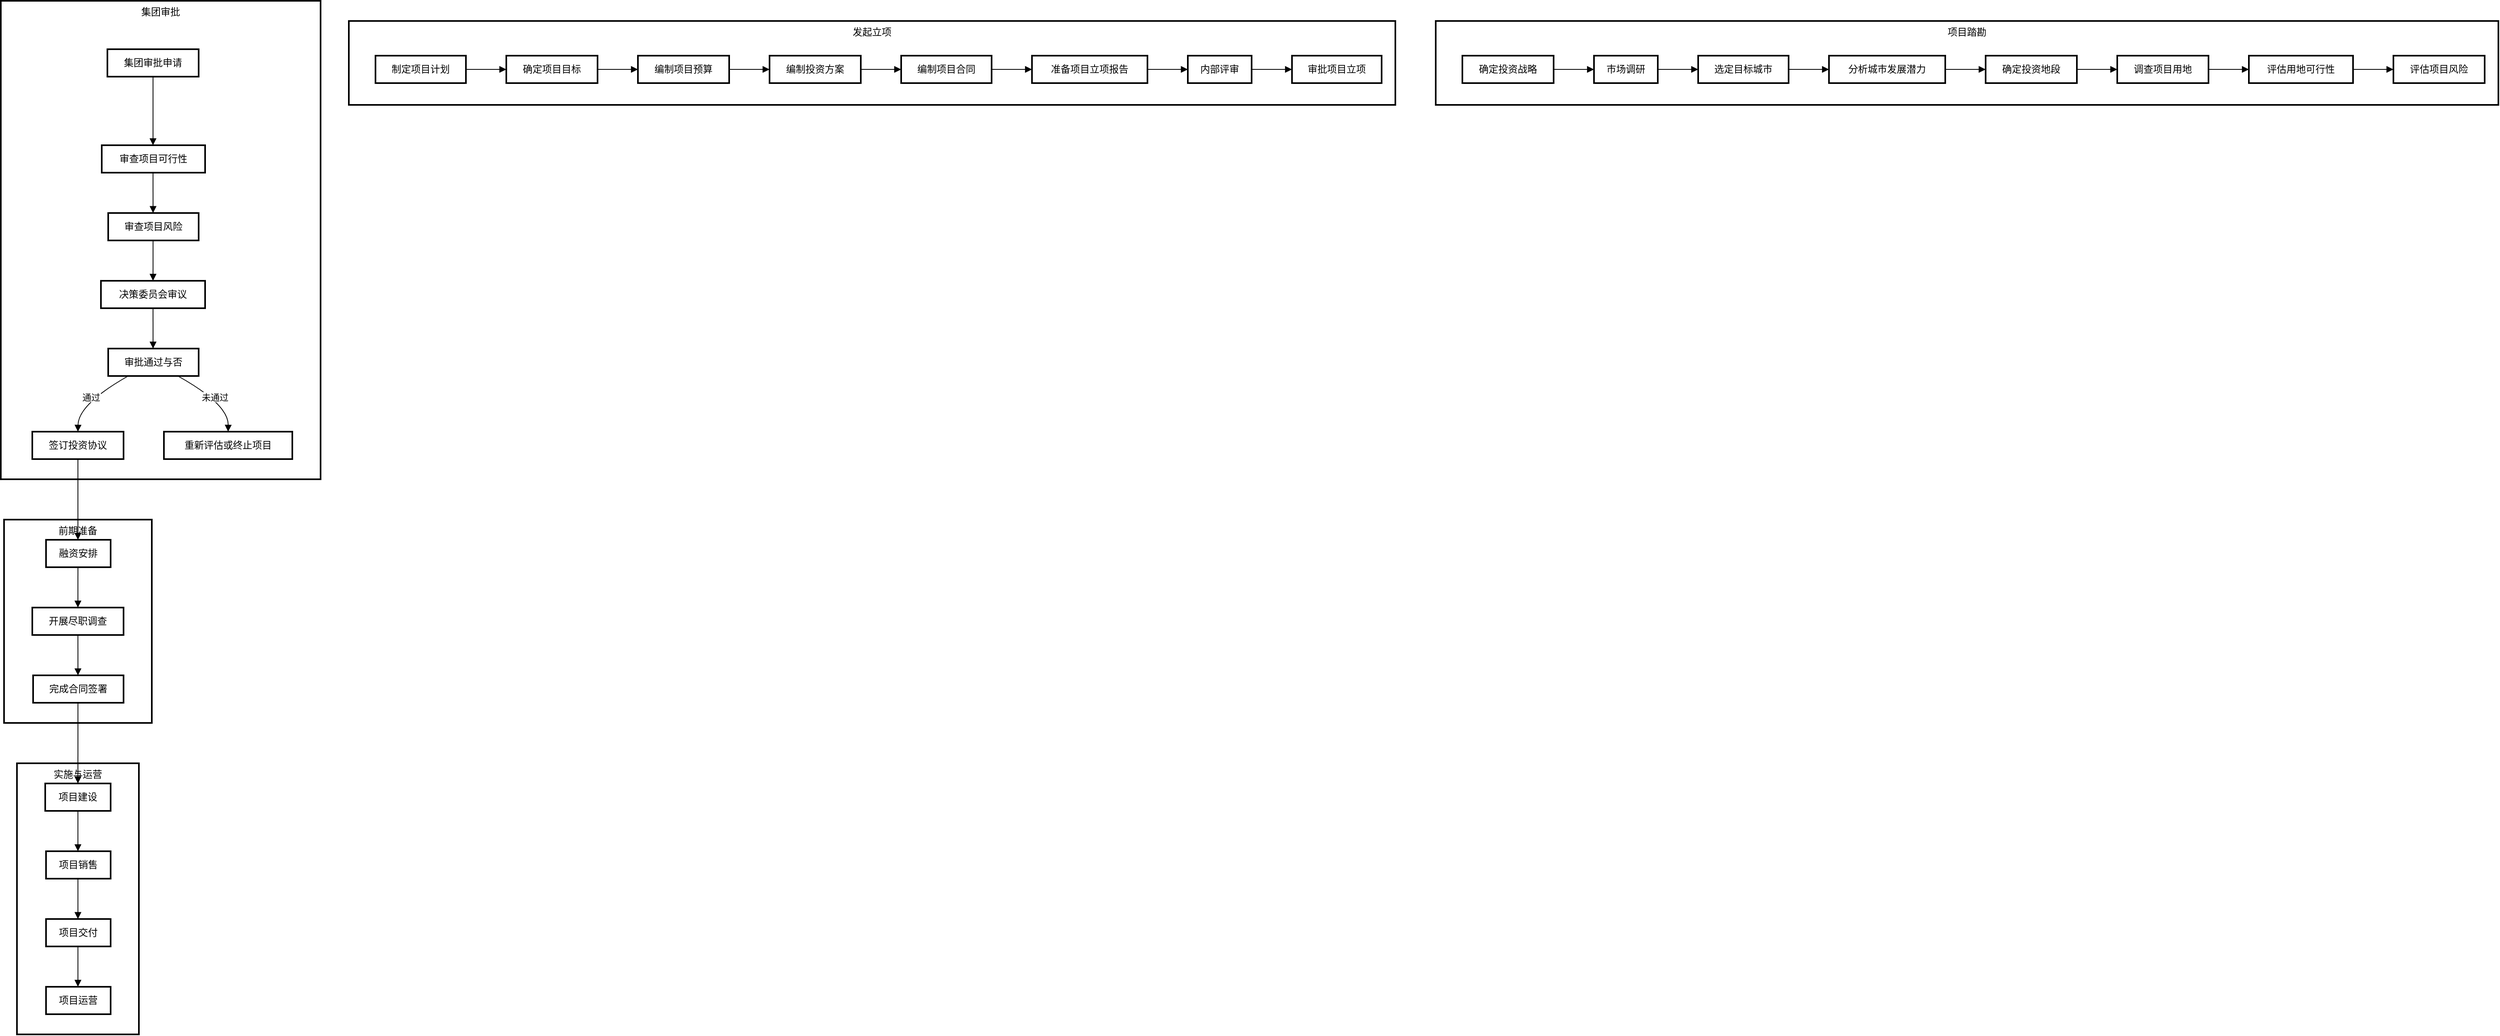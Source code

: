 <mxfile version="21.3.2" type="github">
  <diagram name="第 1 页" id="L1WevF3I_cQHLZeHNhZ9">
    <mxGraphModel dx="2037" dy="1066" grid="1" gridSize="10" guides="1" tooltips="1" connect="1" arrows="1" fold="1" page="1" pageScale="1" pageWidth="827" pageHeight="1169" math="0" shadow="0">
      <root>
        <mxCell id="0" />
        <mxCell id="1" parent="0" />
        <mxCell id="UBRUYtKY9HVl9Kvyujsa-1" value="实施与运营" style="whiteSpace=wrap;strokeWidth=2;verticalAlign=top;" vertex="1" parent="1">
          <mxGeometry x="40" y="965" width="151" height="336" as="geometry" />
        </mxCell>
        <mxCell id="UBRUYtKY9HVl9Kvyujsa-2" value="项目建设" style="whiteSpace=wrap;strokeWidth=2;" vertex="1" parent="1">
          <mxGeometry x="75" y="990" width="81" height="34" as="geometry" />
        </mxCell>
        <mxCell id="UBRUYtKY9HVl9Kvyujsa-3" value="项目销售" style="whiteSpace=wrap;strokeWidth=2;" vertex="1" parent="1">
          <mxGeometry x="76" y="1074" width="80" height="34" as="geometry" />
        </mxCell>
        <mxCell id="UBRUYtKY9HVl9Kvyujsa-4" value="项目交付" style="whiteSpace=wrap;strokeWidth=2;" vertex="1" parent="1">
          <mxGeometry x="76" y="1158" width="80" height="34" as="geometry" />
        </mxCell>
        <mxCell id="UBRUYtKY9HVl9Kvyujsa-5" value="项目运营" style="whiteSpace=wrap;strokeWidth=2;" vertex="1" parent="1">
          <mxGeometry x="76" y="1242" width="80" height="34" as="geometry" />
        </mxCell>
        <mxCell id="UBRUYtKY9HVl9Kvyujsa-6" value="前期准备" style="whiteSpace=wrap;strokeWidth=2;verticalAlign=top;" vertex="1" parent="1">
          <mxGeometry x="24" y="663" width="183" height="252" as="geometry" />
        </mxCell>
        <mxCell id="UBRUYtKY9HVl9Kvyujsa-7" value="融资安排" style="whiteSpace=wrap;strokeWidth=2;" vertex="1" parent="1">
          <mxGeometry x="76" y="688" width="80" height="34" as="geometry" />
        </mxCell>
        <mxCell id="UBRUYtKY9HVl9Kvyujsa-8" value="开展尽职调查" style="whiteSpace=wrap;strokeWidth=2;" vertex="1" parent="1">
          <mxGeometry x="59" y="772" width="113" height="34" as="geometry" />
        </mxCell>
        <mxCell id="UBRUYtKY9HVl9Kvyujsa-9" value="完成合同签署" style="whiteSpace=wrap;strokeWidth=2;" vertex="1" parent="1">
          <mxGeometry x="60" y="856" width="112" height="34" as="geometry" />
        </mxCell>
        <mxCell id="UBRUYtKY9HVl9Kvyujsa-10" value="集团审批" style="whiteSpace=wrap;strokeWidth=2;verticalAlign=top;" vertex="1" parent="1">
          <mxGeometry x="20" y="20" width="396" height="593" as="geometry" />
        </mxCell>
        <mxCell id="UBRUYtKY9HVl9Kvyujsa-11" value="审查项目可行性" style="whiteSpace=wrap;strokeWidth=2;" vertex="1" parent="1">
          <mxGeometry x="145" y="199" width="128" height="34" as="geometry" />
        </mxCell>
        <mxCell id="UBRUYtKY9HVl9Kvyujsa-12" value="集团审批申请" style="whiteSpace=wrap;strokeWidth=2;" vertex="1" parent="1">
          <mxGeometry x="152" y="80" width="113" height="34" as="geometry" />
        </mxCell>
        <mxCell id="UBRUYtKY9HVl9Kvyujsa-13" value="审查项目风险" style="whiteSpace=wrap;strokeWidth=2;" vertex="1" parent="1">
          <mxGeometry x="153" y="283" width="112" height="34" as="geometry" />
        </mxCell>
        <mxCell id="UBRUYtKY9HVl9Kvyujsa-14" value="决策委员会审议" style="whiteSpace=wrap;strokeWidth=2;" vertex="1" parent="1">
          <mxGeometry x="144" y="367" width="129" height="34" as="geometry" />
        </mxCell>
        <mxCell id="UBRUYtKY9HVl9Kvyujsa-15" value="审批通过与否" style="whiteSpace=wrap;strokeWidth=2;" vertex="1" parent="1">
          <mxGeometry x="153" y="451" width="112" height="34" as="geometry" />
        </mxCell>
        <mxCell id="UBRUYtKY9HVl9Kvyujsa-16" value="签订投资协议" style="whiteSpace=wrap;strokeWidth=2;" vertex="1" parent="1">
          <mxGeometry x="59" y="554" width="113" height="34" as="geometry" />
        </mxCell>
        <mxCell id="UBRUYtKY9HVl9Kvyujsa-17" value="重新评估或终止项目" style="whiteSpace=wrap;strokeWidth=2;" vertex="1" parent="1">
          <mxGeometry x="222" y="554" width="159" height="34" as="geometry" />
        </mxCell>
        <mxCell id="UBRUYtKY9HVl9Kvyujsa-18" value="发起立项" style="whiteSpace=wrap;strokeWidth=2;verticalAlign=top;" vertex="1" parent="1">
          <mxGeometry x="451" y="45" width="1296" height="104" as="geometry" />
        </mxCell>
        <mxCell id="UBRUYtKY9HVl9Kvyujsa-19" value="确定项目目标" style="whiteSpace=wrap;strokeWidth=2;" vertex="1" parent="UBRUYtKY9HVl9Kvyujsa-18">
          <mxGeometry x="195" y="43" width="113" height="34" as="geometry" />
        </mxCell>
        <mxCell id="UBRUYtKY9HVl9Kvyujsa-20" value="制定项目计划" style="whiteSpace=wrap;strokeWidth=2;" vertex="1" parent="UBRUYtKY9HVl9Kvyujsa-18">
          <mxGeometry x="33" y="43" width="112" height="34" as="geometry" />
        </mxCell>
        <mxCell id="UBRUYtKY9HVl9Kvyujsa-21" value="编制项目预算" style="whiteSpace=wrap;strokeWidth=2;" vertex="1" parent="UBRUYtKY9HVl9Kvyujsa-18">
          <mxGeometry x="358" y="43" width="113" height="34" as="geometry" />
        </mxCell>
        <mxCell id="UBRUYtKY9HVl9Kvyujsa-22" value="编制投资方案" style="whiteSpace=wrap;strokeWidth=2;" vertex="1" parent="UBRUYtKY9HVl9Kvyujsa-18">
          <mxGeometry x="521" y="43" width="113" height="34" as="geometry" />
        </mxCell>
        <mxCell id="UBRUYtKY9HVl9Kvyujsa-23" value="编制项目合同" style="whiteSpace=wrap;strokeWidth=2;" vertex="1" parent="UBRUYtKY9HVl9Kvyujsa-18">
          <mxGeometry x="684" y="43" width="112" height="34" as="geometry" />
        </mxCell>
        <mxCell id="UBRUYtKY9HVl9Kvyujsa-24" value="准备项目立项报告" style="whiteSpace=wrap;strokeWidth=2;" vertex="1" parent="UBRUYtKY9HVl9Kvyujsa-18">
          <mxGeometry x="846" y="43" width="143" height="34" as="geometry" />
        </mxCell>
        <mxCell id="UBRUYtKY9HVl9Kvyujsa-25" value="内部评审" style="whiteSpace=wrap;strokeWidth=2;" vertex="1" parent="UBRUYtKY9HVl9Kvyujsa-18">
          <mxGeometry x="1039" y="43" width="79" height="34" as="geometry" />
        </mxCell>
        <mxCell id="UBRUYtKY9HVl9Kvyujsa-26" value="审批项目立项" style="whiteSpace=wrap;strokeWidth=2;" vertex="1" parent="UBRUYtKY9HVl9Kvyujsa-18">
          <mxGeometry x="1168" y="43" width="111" height="34" as="geometry" />
        </mxCell>
        <mxCell id="UBRUYtKY9HVl9Kvyujsa-27" value="" style="curved=1;startArrow=none;endArrow=block;exitX=1;exitY=0.5;entryX=0;entryY=0.5;rounded=0;" edge="1" parent="UBRUYtKY9HVl9Kvyujsa-18" source="UBRUYtKY9HVl9Kvyujsa-20" target="UBRUYtKY9HVl9Kvyujsa-19">
          <mxGeometry relative="1" as="geometry">
            <Array as="points" />
          </mxGeometry>
        </mxCell>
        <mxCell id="UBRUYtKY9HVl9Kvyujsa-28" value="" style="curved=1;startArrow=none;endArrow=block;exitX=1;exitY=0.5;entryX=0;entryY=0.5;rounded=0;" edge="1" parent="UBRUYtKY9HVl9Kvyujsa-18" source="UBRUYtKY9HVl9Kvyujsa-19" target="UBRUYtKY9HVl9Kvyujsa-21">
          <mxGeometry relative="1" as="geometry">
            <Array as="points" />
          </mxGeometry>
        </mxCell>
        <mxCell id="UBRUYtKY9HVl9Kvyujsa-29" value="" style="curved=1;startArrow=none;endArrow=block;exitX=1;exitY=0.5;entryX=0;entryY=0.5;rounded=0;" edge="1" parent="UBRUYtKY9HVl9Kvyujsa-18" source="UBRUYtKY9HVl9Kvyujsa-21" target="UBRUYtKY9HVl9Kvyujsa-22">
          <mxGeometry relative="1" as="geometry">
            <Array as="points" />
          </mxGeometry>
        </mxCell>
        <mxCell id="UBRUYtKY9HVl9Kvyujsa-30" value="" style="curved=1;startArrow=none;endArrow=block;exitX=1;exitY=0.5;entryX=0;entryY=0.5;rounded=0;" edge="1" parent="UBRUYtKY9HVl9Kvyujsa-18" source="UBRUYtKY9HVl9Kvyujsa-22" target="UBRUYtKY9HVl9Kvyujsa-23">
          <mxGeometry relative="1" as="geometry">
            <Array as="points" />
          </mxGeometry>
        </mxCell>
        <mxCell id="UBRUYtKY9HVl9Kvyujsa-31" value="" style="curved=1;startArrow=none;endArrow=block;exitX=1;exitY=0.5;entryX=0;entryY=0.5;rounded=0;" edge="1" parent="UBRUYtKY9HVl9Kvyujsa-18" source="UBRUYtKY9HVl9Kvyujsa-23" target="UBRUYtKY9HVl9Kvyujsa-24">
          <mxGeometry relative="1" as="geometry">
            <Array as="points" />
          </mxGeometry>
        </mxCell>
        <mxCell id="UBRUYtKY9HVl9Kvyujsa-32" value="" style="curved=1;startArrow=none;endArrow=block;exitX=1;exitY=0.5;entryX=0;entryY=0.5;rounded=0;" edge="1" parent="UBRUYtKY9HVl9Kvyujsa-18" source="UBRUYtKY9HVl9Kvyujsa-24" target="UBRUYtKY9HVl9Kvyujsa-25">
          <mxGeometry relative="1" as="geometry">
            <Array as="points" />
          </mxGeometry>
        </mxCell>
        <mxCell id="UBRUYtKY9HVl9Kvyujsa-33" value="" style="curved=1;startArrow=none;endArrow=block;exitX=1;exitY=0.5;entryX=0;entryY=0.5;rounded=0;" edge="1" parent="UBRUYtKY9HVl9Kvyujsa-18" source="UBRUYtKY9HVl9Kvyujsa-25" target="UBRUYtKY9HVl9Kvyujsa-26">
          <mxGeometry relative="1" as="geometry">
            <Array as="points" />
          </mxGeometry>
        </mxCell>
        <mxCell id="UBRUYtKY9HVl9Kvyujsa-34" value="项目踏勘" style="whiteSpace=wrap;strokeWidth=2;verticalAlign=top;" vertex="1" parent="1">
          <mxGeometry x="1797" y="45" width="1316" height="104" as="geometry" />
        </mxCell>
        <mxCell id="UBRUYtKY9HVl9Kvyujsa-35" value="市场调研" style="whiteSpace=wrap;strokeWidth=2;" vertex="1" parent="UBRUYtKY9HVl9Kvyujsa-34">
          <mxGeometry x="196" y="43" width="79" height="34" as="geometry" />
        </mxCell>
        <mxCell id="UBRUYtKY9HVl9Kvyujsa-36" value="确定投资战略" style="whiteSpace=wrap;strokeWidth=2;" vertex="1" parent="UBRUYtKY9HVl9Kvyujsa-34">
          <mxGeometry x="33" y="43" width="113" height="34" as="geometry" />
        </mxCell>
        <mxCell id="UBRUYtKY9HVl9Kvyujsa-37" value="选定目标城市" style="whiteSpace=wrap;strokeWidth=2;" vertex="1" parent="UBRUYtKY9HVl9Kvyujsa-34">
          <mxGeometry x="325" y="43" width="112" height="34" as="geometry" />
        </mxCell>
        <mxCell id="UBRUYtKY9HVl9Kvyujsa-38" value="分析城市发展潜力" style="whiteSpace=wrap;strokeWidth=2;" vertex="1" parent="UBRUYtKY9HVl9Kvyujsa-34">
          <mxGeometry x="487" y="43" width="144" height="34" as="geometry" />
        </mxCell>
        <mxCell id="UBRUYtKY9HVl9Kvyujsa-39" value="确定投资地段" style="whiteSpace=wrap;strokeWidth=2;" vertex="1" parent="UBRUYtKY9HVl9Kvyujsa-34">
          <mxGeometry x="681" y="43" width="113" height="34" as="geometry" />
        </mxCell>
        <mxCell id="UBRUYtKY9HVl9Kvyujsa-40" value="调查项目用地" style="whiteSpace=wrap;strokeWidth=2;" vertex="1" parent="UBRUYtKY9HVl9Kvyujsa-34">
          <mxGeometry x="844" y="43" width="113" height="34" as="geometry" />
        </mxCell>
        <mxCell id="UBRUYtKY9HVl9Kvyujsa-41" value="评估用地可行性" style="whiteSpace=wrap;strokeWidth=2;" vertex="1" parent="UBRUYtKY9HVl9Kvyujsa-34">
          <mxGeometry x="1007" y="43" width="129" height="34" as="geometry" />
        </mxCell>
        <mxCell id="UBRUYtKY9HVl9Kvyujsa-42" value="评估项目风险" style="whiteSpace=wrap;strokeWidth=2;" vertex="1" parent="UBRUYtKY9HVl9Kvyujsa-34">
          <mxGeometry x="1186" y="43" width="113" height="34" as="geometry" />
        </mxCell>
        <mxCell id="UBRUYtKY9HVl9Kvyujsa-43" value="" style="curved=1;startArrow=none;endArrow=block;exitX=1;exitY=0.5;entryX=0;entryY=0.5;rounded=0;" edge="1" parent="UBRUYtKY9HVl9Kvyujsa-34" source="UBRUYtKY9HVl9Kvyujsa-36" target="UBRUYtKY9HVl9Kvyujsa-35">
          <mxGeometry relative="1" as="geometry">
            <Array as="points" />
          </mxGeometry>
        </mxCell>
        <mxCell id="UBRUYtKY9HVl9Kvyujsa-44" value="" style="curved=1;startArrow=none;endArrow=block;exitX=1;exitY=0.5;entryX=0;entryY=0.5;rounded=0;" edge="1" parent="UBRUYtKY9HVl9Kvyujsa-34" source="UBRUYtKY9HVl9Kvyujsa-35" target="UBRUYtKY9HVl9Kvyujsa-37">
          <mxGeometry relative="1" as="geometry">
            <Array as="points" />
          </mxGeometry>
        </mxCell>
        <mxCell id="UBRUYtKY9HVl9Kvyujsa-45" value="" style="curved=1;startArrow=none;endArrow=block;exitX=1;exitY=0.5;entryX=0;entryY=0.5;rounded=0;" edge="1" parent="UBRUYtKY9HVl9Kvyujsa-34" source="UBRUYtKY9HVl9Kvyujsa-37" target="UBRUYtKY9HVl9Kvyujsa-38">
          <mxGeometry relative="1" as="geometry">
            <Array as="points" />
          </mxGeometry>
        </mxCell>
        <mxCell id="UBRUYtKY9HVl9Kvyujsa-46" value="" style="curved=1;startArrow=none;endArrow=block;exitX=1;exitY=0.5;entryX=0;entryY=0.5;rounded=0;" edge="1" parent="UBRUYtKY9HVl9Kvyujsa-34" source="UBRUYtKY9HVl9Kvyujsa-38" target="UBRUYtKY9HVl9Kvyujsa-39">
          <mxGeometry relative="1" as="geometry">
            <Array as="points" />
          </mxGeometry>
        </mxCell>
        <mxCell id="UBRUYtKY9HVl9Kvyujsa-47" value="" style="curved=1;startArrow=none;endArrow=block;exitX=1;exitY=0.5;entryX=0;entryY=0.5;rounded=0;" edge="1" parent="UBRUYtKY9HVl9Kvyujsa-34" source="UBRUYtKY9HVl9Kvyujsa-39" target="UBRUYtKY9HVl9Kvyujsa-40">
          <mxGeometry relative="1" as="geometry">
            <Array as="points" />
          </mxGeometry>
        </mxCell>
        <mxCell id="UBRUYtKY9HVl9Kvyujsa-48" value="" style="curved=1;startArrow=none;endArrow=block;exitX=1;exitY=0.5;entryX=0;entryY=0.5;rounded=0;" edge="1" parent="UBRUYtKY9HVl9Kvyujsa-34" source="UBRUYtKY9HVl9Kvyujsa-40" target="UBRUYtKY9HVl9Kvyujsa-41">
          <mxGeometry relative="1" as="geometry">
            <Array as="points" />
          </mxGeometry>
        </mxCell>
        <mxCell id="UBRUYtKY9HVl9Kvyujsa-49" value="" style="curved=1;startArrow=none;endArrow=block;exitX=1;exitY=0.5;entryX=0;entryY=0.5;rounded=0;" edge="1" parent="UBRUYtKY9HVl9Kvyujsa-34" source="UBRUYtKY9HVl9Kvyujsa-41" target="UBRUYtKY9HVl9Kvyujsa-42">
          <mxGeometry relative="1" as="geometry">
            <Array as="points" />
          </mxGeometry>
        </mxCell>
        <mxCell id="UBRUYtKY9HVl9Kvyujsa-50" value="" style="curved=1;startArrow=none;endArrow=block;exitX=0.5;exitY=1;entryX=0.496;entryY=0;rounded=0;" edge="1" parent="1" source="UBRUYtKY9HVl9Kvyujsa-12" target="UBRUYtKY9HVl9Kvyujsa-11">
          <mxGeometry relative="1" as="geometry">
            <Array as="points" />
          </mxGeometry>
        </mxCell>
        <mxCell id="UBRUYtKY9HVl9Kvyujsa-51" value="" style="curved=1;startArrow=none;endArrow=block;exitX=0.496;exitY=1;entryX=0.496;entryY=0;rounded=0;" edge="1" parent="1" source="UBRUYtKY9HVl9Kvyujsa-11" target="UBRUYtKY9HVl9Kvyujsa-13">
          <mxGeometry relative="1" as="geometry">
            <Array as="points" />
          </mxGeometry>
        </mxCell>
        <mxCell id="UBRUYtKY9HVl9Kvyujsa-52" value="" style="curved=1;startArrow=none;endArrow=block;exitX=0.496;exitY=1;entryX=0.5;entryY=0;rounded=0;" edge="1" parent="1" source="UBRUYtKY9HVl9Kvyujsa-13" target="UBRUYtKY9HVl9Kvyujsa-14">
          <mxGeometry relative="1" as="geometry">
            <Array as="points" />
          </mxGeometry>
        </mxCell>
        <mxCell id="UBRUYtKY9HVl9Kvyujsa-53" value="" style="curved=1;startArrow=none;endArrow=block;exitX=0.5;exitY=1;entryX=0.496;entryY=0;rounded=0;" edge="1" parent="1" source="UBRUYtKY9HVl9Kvyujsa-14" target="UBRUYtKY9HVl9Kvyujsa-15">
          <mxGeometry relative="1" as="geometry">
            <Array as="points" />
          </mxGeometry>
        </mxCell>
        <mxCell id="UBRUYtKY9HVl9Kvyujsa-54" value="通过" style="curved=1;startArrow=none;endArrow=block;exitX=0.221;exitY=1;entryX=0.5;entryY=0;rounded=0;" edge="1" parent="1" source="UBRUYtKY9HVl9Kvyujsa-15" target="UBRUYtKY9HVl9Kvyujsa-16">
          <mxGeometry relative="1" as="geometry">
            <Array as="points">
              <mxPoint x="116" y="520" />
            </Array>
          </mxGeometry>
        </mxCell>
        <mxCell id="UBRUYtKY9HVl9Kvyujsa-55" value="未通过" style="curved=1;startArrow=none;endArrow=block;exitX=0.77;exitY=1;entryX=0.5;entryY=0;rounded=0;" edge="1" parent="1" source="UBRUYtKY9HVl9Kvyujsa-15" target="UBRUYtKY9HVl9Kvyujsa-17">
          <mxGeometry relative="1" as="geometry">
            <Array as="points">
              <mxPoint x="302" y="520" />
            </Array>
          </mxGeometry>
        </mxCell>
        <mxCell id="UBRUYtKY9HVl9Kvyujsa-56" value="" style="curved=1;startArrow=none;endArrow=block;exitX=0.5;exitY=1;entryX=0.494;entryY=0;rounded=0;" edge="1" parent="1" source="UBRUYtKY9HVl9Kvyujsa-16" target="UBRUYtKY9HVl9Kvyujsa-7">
          <mxGeometry relative="1" as="geometry">
            <Array as="points" />
          </mxGeometry>
        </mxCell>
        <mxCell id="UBRUYtKY9HVl9Kvyujsa-57" value="" style="curved=1;startArrow=none;endArrow=block;exitX=0.494;exitY=1;entryX=0.5;entryY=0;rounded=0;" edge="1" parent="1" source="UBRUYtKY9HVl9Kvyujsa-7" target="UBRUYtKY9HVl9Kvyujsa-8">
          <mxGeometry relative="1" as="geometry">
            <Array as="points" />
          </mxGeometry>
        </mxCell>
        <mxCell id="UBRUYtKY9HVl9Kvyujsa-58" value="" style="curved=1;startArrow=none;endArrow=block;exitX=0.5;exitY=1;entryX=0.496;entryY=0;rounded=0;" edge="1" parent="1" source="UBRUYtKY9HVl9Kvyujsa-8" target="UBRUYtKY9HVl9Kvyujsa-9">
          <mxGeometry relative="1" as="geometry">
            <Array as="points" />
          </mxGeometry>
        </mxCell>
        <mxCell id="UBRUYtKY9HVl9Kvyujsa-59" value="" style="curved=1;startArrow=none;endArrow=block;exitX=0.496;exitY=1;entryX=0.5;entryY=0;rounded=0;" edge="1" parent="1" source="UBRUYtKY9HVl9Kvyujsa-9" target="UBRUYtKY9HVl9Kvyujsa-2">
          <mxGeometry relative="1" as="geometry">
            <Array as="points" />
          </mxGeometry>
        </mxCell>
        <mxCell id="UBRUYtKY9HVl9Kvyujsa-60" value="" style="curved=1;startArrow=none;endArrow=block;exitX=0.5;exitY=1;entryX=0.494;entryY=0;rounded=0;" edge="1" parent="1" source="UBRUYtKY9HVl9Kvyujsa-2" target="UBRUYtKY9HVl9Kvyujsa-3">
          <mxGeometry relative="1" as="geometry">
            <Array as="points" />
          </mxGeometry>
        </mxCell>
        <mxCell id="UBRUYtKY9HVl9Kvyujsa-61" value="" style="curved=1;startArrow=none;endArrow=block;exitX=0.494;exitY=1;entryX=0.494;entryY=0;rounded=0;" edge="1" parent="1" source="UBRUYtKY9HVl9Kvyujsa-3" target="UBRUYtKY9HVl9Kvyujsa-4">
          <mxGeometry relative="1" as="geometry">
            <Array as="points" />
          </mxGeometry>
        </mxCell>
        <mxCell id="UBRUYtKY9HVl9Kvyujsa-62" value="" style="curved=1;startArrow=none;endArrow=block;exitX=0.494;exitY=1;entryX=0.494;entryY=0;rounded=0;" edge="1" parent="1" source="UBRUYtKY9HVl9Kvyujsa-4" target="UBRUYtKY9HVl9Kvyujsa-5">
          <mxGeometry relative="1" as="geometry">
            <Array as="points" />
          </mxGeometry>
        </mxCell>
      </root>
    </mxGraphModel>
  </diagram>
</mxfile>
